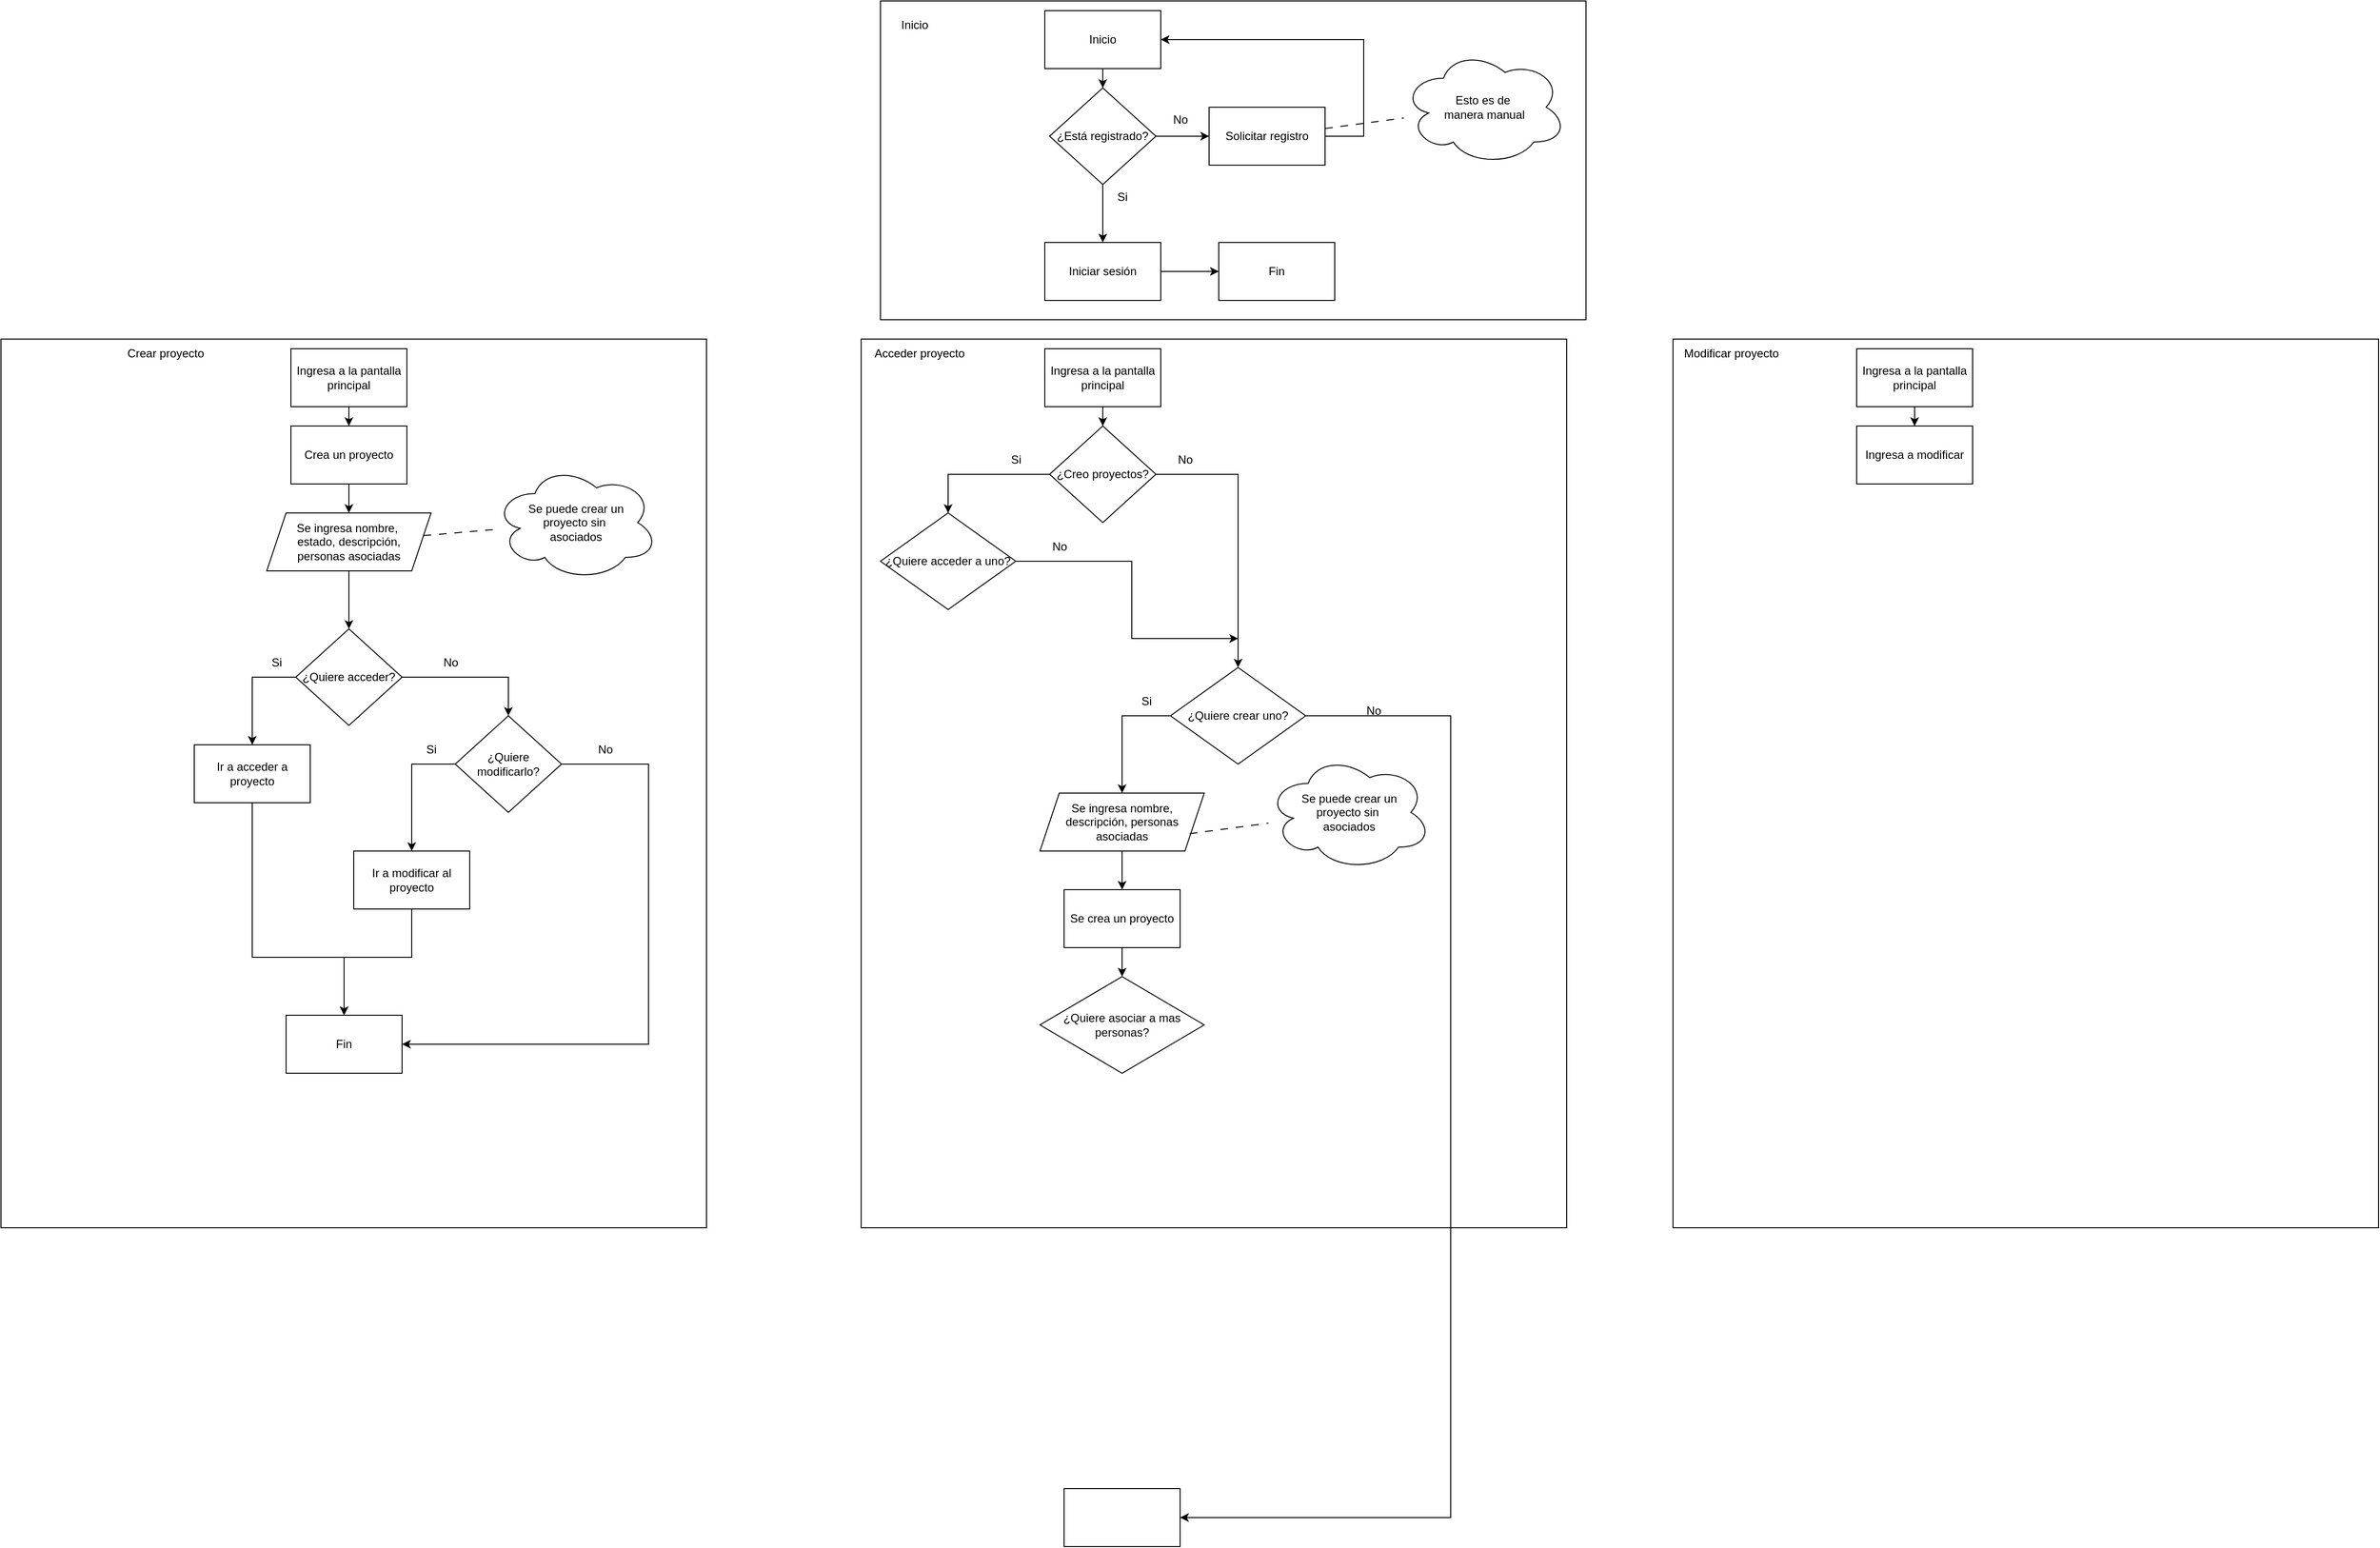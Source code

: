 <mxfile version="24.7.12">
  <diagram name="Página-1" id="vTEMQxeILdBno_CAV8bY">
    <mxGraphModel dx="4027" dy="1331" grid="1" gridSize="10" guides="1" tooltips="1" connect="1" arrows="1" fold="1" page="1" pageScale="1" pageWidth="827" pageHeight="1169" math="0" shadow="0">
      <root>
        <mxCell id="0" />
        <mxCell id="1" parent="0" />
        <mxCell id="zVMPEPncNIv1yJdI04NN-83" value="" style="rounded=0;whiteSpace=wrap;html=1;" vertex="1" parent="1">
          <mxGeometry x="-760" y="360" width="730" height="920" as="geometry" />
        </mxCell>
        <mxCell id="zVMPEPncNIv1yJdI04NN-58" value="" style="rounded=0;whiteSpace=wrap;html=1;" vertex="1" parent="1">
          <mxGeometry x="130" y="360" width="730" height="920" as="geometry" />
        </mxCell>
        <mxCell id="zVMPEPncNIv1yJdI04NN-52" value="" style="rounded=0;whiteSpace=wrap;html=1;" vertex="1" parent="1">
          <mxGeometry x="150" y="10" width="730" height="330" as="geometry" />
        </mxCell>
        <mxCell id="zVMPEPncNIv1yJdI04NN-6" style="edgeStyle=orthogonalEdgeStyle;rounded=0;orthogonalLoop=1;jettySize=auto;html=1;" edge="1" parent="1" source="zVMPEPncNIv1yJdI04NN-1" target="zVMPEPncNIv1yJdI04NN-5">
          <mxGeometry relative="1" as="geometry" />
        </mxCell>
        <mxCell id="zVMPEPncNIv1yJdI04NN-1" value="Inicio" style="whiteSpace=wrap;html=1;" vertex="1" parent="1">
          <mxGeometry x="320" y="20" width="120" height="60" as="geometry" />
        </mxCell>
        <mxCell id="zVMPEPncNIv1yJdI04NN-126" style="edgeStyle=orthogonalEdgeStyle;rounded=0;orthogonalLoop=1;jettySize=auto;html=1;entryX=0;entryY=0.5;entryDx=0;entryDy=0;" edge="1" parent="1" source="zVMPEPncNIv1yJdI04NN-3" target="zVMPEPncNIv1yJdI04NN-125">
          <mxGeometry relative="1" as="geometry" />
        </mxCell>
        <mxCell id="zVMPEPncNIv1yJdI04NN-3" value="Iniciar sesión" style="whiteSpace=wrap;html=1;" vertex="1" parent="1">
          <mxGeometry x="320" y="260" width="120" height="60" as="geometry" />
        </mxCell>
        <mxCell id="zVMPEPncNIv1yJdI04NN-7" style="edgeStyle=orthogonalEdgeStyle;rounded=0;orthogonalLoop=1;jettySize=auto;html=1;" edge="1" parent="1" source="zVMPEPncNIv1yJdI04NN-5" target="zVMPEPncNIv1yJdI04NN-3">
          <mxGeometry relative="1" as="geometry" />
        </mxCell>
        <mxCell id="zVMPEPncNIv1yJdI04NN-10" style="edgeStyle=orthogonalEdgeStyle;rounded=0;orthogonalLoop=1;jettySize=auto;html=1;entryX=0;entryY=0.5;entryDx=0;entryDy=0;" edge="1" parent="1" source="zVMPEPncNIv1yJdI04NN-5" target="zVMPEPncNIv1yJdI04NN-9">
          <mxGeometry relative="1" as="geometry" />
        </mxCell>
        <mxCell id="zVMPEPncNIv1yJdI04NN-5" value="¿Está registrado?" style="rhombus;whiteSpace=wrap;html=1;" vertex="1" parent="1">
          <mxGeometry x="325" y="100" width="110" height="100" as="geometry" />
        </mxCell>
        <mxCell id="zVMPEPncNIv1yJdI04NN-8" value="Si" style="text;html=1;align=center;verticalAlign=middle;resizable=0;points=[];autosize=1;strokeColor=none;fillColor=none;" vertex="1" parent="1">
          <mxGeometry x="385" y="198" width="30" height="30" as="geometry" />
        </mxCell>
        <mxCell id="zVMPEPncNIv1yJdI04NN-13" style="edgeStyle=orthogonalEdgeStyle;rounded=0;orthogonalLoop=1;jettySize=auto;html=1;entryX=1;entryY=0.5;entryDx=0;entryDy=0;" edge="1" parent="1" source="zVMPEPncNIv1yJdI04NN-9" target="zVMPEPncNIv1yJdI04NN-1">
          <mxGeometry relative="1" as="geometry">
            <Array as="points">
              <mxPoint x="650" y="150" />
              <mxPoint x="650" y="50" />
            </Array>
          </mxGeometry>
        </mxCell>
        <mxCell id="zVMPEPncNIv1yJdI04NN-16" style="rounded=0;orthogonalLoop=1;jettySize=auto;html=1;endArrow=none;endFill=0;dashed=1;dashPattern=8 8;" edge="1" parent="1" source="zVMPEPncNIv1yJdI04NN-9" target="zVMPEPncNIv1yJdI04NN-14">
          <mxGeometry relative="1" as="geometry" />
        </mxCell>
        <mxCell id="zVMPEPncNIv1yJdI04NN-9" value="Solicitar registro" style="whiteSpace=wrap;html=1;" vertex="1" parent="1">
          <mxGeometry x="490" y="120" width="120" height="60" as="geometry" />
        </mxCell>
        <mxCell id="zVMPEPncNIv1yJdI04NN-11" value="No" style="text;html=1;align=center;verticalAlign=middle;resizable=0;points=[];autosize=1;strokeColor=none;fillColor=none;" vertex="1" parent="1">
          <mxGeometry x="440" y="118" width="40" height="30" as="geometry" />
        </mxCell>
        <mxCell id="zVMPEPncNIv1yJdI04NN-14" value="Esto es de&amp;nbsp;&lt;div&gt;manera manual&lt;/div&gt;" style="ellipse;shape=cloud;whiteSpace=wrap;html=1;" vertex="1" parent="1">
          <mxGeometry x="690" y="60" width="170" height="120" as="geometry" />
        </mxCell>
        <mxCell id="zVMPEPncNIv1yJdI04NN-24" style="edgeStyle=orthogonalEdgeStyle;rounded=0;orthogonalLoop=1;jettySize=auto;html=1;entryX=0.5;entryY=0;entryDx=0;entryDy=0;" edge="1" parent="1" source="zVMPEPncNIv1yJdI04NN-18" target="zVMPEPncNIv1yJdI04NN-23">
          <mxGeometry relative="1" as="geometry" />
        </mxCell>
        <mxCell id="zVMPEPncNIv1yJdI04NN-18" value="Ingresa a la pantalla principal" style="whiteSpace=wrap;html=1;" vertex="1" parent="1">
          <mxGeometry x="320" y="370" width="120" height="60" as="geometry" />
        </mxCell>
        <mxCell id="zVMPEPncNIv1yJdI04NN-28" style="edgeStyle=orthogonalEdgeStyle;rounded=0;orthogonalLoop=1;jettySize=auto;html=1;entryX=0.5;entryY=0;entryDx=0;entryDy=0;" edge="1" parent="1" source="zVMPEPncNIv1yJdI04NN-23" target="zVMPEPncNIv1yJdI04NN-26">
          <mxGeometry relative="1" as="geometry" />
        </mxCell>
        <mxCell id="zVMPEPncNIv1yJdI04NN-47" style="edgeStyle=orthogonalEdgeStyle;rounded=0;orthogonalLoop=1;jettySize=auto;html=1;entryX=0.5;entryY=0;entryDx=0;entryDy=0;" edge="1" parent="1" source="zVMPEPncNIv1yJdI04NN-23" target="zVMPEPncNIv1yJdI04NN-45">
          <mxGeometry relative="1" as="geometry" />
        </mxCell>
        <mxCell id="zVMPEPncNIv1yJdI04NN-23" value="¿Creo proyectos?" style="rhombus;whiteSpace=wrap;html=1;" vertex="1" parent="1">
          <mxGeometry x="325" y="450" width="110" height="100" as="geometry" />
        </mxCell>
        <mxCell id="zVMPEPncNIv1yJdI04NN-30" style="edgeStyle=orthogonalEdgeStyle;rounded=0;orthogonalLoop=1;jettySize=auto;html=1;entryX=1;entryY=0.5;entryDx=0;entryDy=0;" edge="1" parent="1" source="zVMPEPncNIv1yJdI04NN-26">
          <mxGeometry relative="1" as="geometry">
            <mxPoint x="460" y="1580" as="targetPoint" />
            <Array as="points">
              <mxPoint x="740" y="750" />
              <mxPoint x="740" y="1580" />
            </Array>
          </mxGeometry>
        </mxCell>
        <mxCell id="zVMPEPncNIv1yJdI04NN-34" style="edgeStyle=orthogonalEdgeStyle;rounded=0;orthogonalLoop=1;jettySize=auto;html=1;entryX=0.5;entryY=0;entryDx=0;entryDy=0;" edge="1" parent="1" source="zVMPEPncNIv1yJdI04NN-26" target="zVMPEPncNIv1yJdI04NN-33">
          <mxGeometry relative="1" as="geometry">
            <Array as="points">
              <mxPoint x="400" y="750" />
            </Array>
          </mxGeometry>
        </mxCell>
        <mxCell id="zVMPEPncNIv1yJdI04NN-26" value="¿Quiere crear uno?" style="rhombus;whiteSpace=wrap;html=1;" vertex="1" parent="1">
          <mxGeometry x="450" y="700" width="140" height="100" as="geometry" />
        </mxCell>
        <mxCell id="zVMPEPncNIv1yJdI04NN-27" value="" style="whiteSpace=wrap;html=1;" vertex="1" parent="1">
          <mxGeometry x="340" y="1550" width="120" height="60" as="geometry" />
        </mxCell>
        <mxCell id="zVMPEPncNIv1yJdI04NN-29" value="No" style="text;html=1;align=center;verticalAlign=middle;resizable=0;points=[];autosize=1;strokeColor=none;fillColor=none;" vertex="1" parent="1">
          <mxGeometry x="445" y="470" width="40" height="30" as="geometry" />
        </mxCell>
        <mxCell id="zVMPEPncNIv1yJdI04NN-31" value="No" style="text;html=1;align=center;verticalAlign=middle;resizable=0;points=[];autosize=1;strokeColor=none;fillColor=none;" vertex="1" parent="1">
          <mxGeometry x="640" y="730" width="40" height="30" as="geometry" />
        </mxCell>
        <mxCell id="zVMPEPncNIv1yJdI04NN-41" style="edgeStyle=orthogonalEdgeStyle;rounded=0;orthogonalLoop=1;jettySize=auto;html=1;entryX=0.5;entryY=0;entryDx=0;entryDy=0;" edge="1" parent="1" source="zVMPEPncNIv1yJdI04NN-33" target="zVMPEPncNIv1yJdI04NN-40">
          <mxGeometry relative="1" as="geometry" />
        </mxCell>
        <mxCell id="zVMPEPncNIv1yJdI04NN-33" value="Se ingresa nombre, descripción, personas asociadas" style="shape=parallelogram;perimeter=parallelogramPerimeter;whiteSpace=wrap;html=1;fixedSize=1;" vertex="1" parent="1">
          <mxGeometry x="315" y="830" width="170" height="60" as="geometry" />
        </mxCell>
        <mxCell id="zVMPEPncNIv1yJdI04NN-35" value="Si" style="text;html=1;align=center;verticalAlign=middle;resizable=0;points=[];autosize=1;strokeColor=none;fillColor=none;" vertex="1" parent="1">
          <mxGeometry x="410" y="720" width="30" height="30" as="geometry" />
        </mxCell>
        <mxCell id="zVMPEPncNIv1yJdI04NN-40" value="Se crea un proyecto" style="whiteSpace=wrap;html=1;" vertex="1" parent="1">
          <mxGeometry x="340" y="930" width="120" height="60" as="geometry" />
        </mxCell>
        <mxCell id="zVMPEPncNIv1yJdI04NN-42" style="rounded=0;orthogonalLoop=1;jettySize=auto;html=1;endArrow=none;endFill=0;dashed=1;dashPattern=8 8;" edge="1" parent="1" target="zVMPEPncNIv1yJdI04NN-43">
          <mxGeometry relative="1" as="geometry">
            <mxPoint x="470" y="872" as="sourcePoint" />
          </mxGeometry>
        </mxCell>
        <mxCell id="zVMPEPncNIv1yJdI04NN-43" value="Se puede crear un&lt;div&gt;proyecto sin&amp;nbsp;&lt;/div&gt;&lt;div&gt;asociados&lt;/div&gt;" style="ellipse;shape=cloud;whiteSpace=wrap;html=1;" vertex="1" parent="1">
          <mxGeometry x="550" y="790" width="170" height="120" as="geometry" />
        </mxCell>
        <mxCell id="zVMPEPncNIv1yJdI04NN-44" value="¿Quiere asociar a mas personas?" style="rhombus;whiteSpace=wrap;html=1;" vertex="1" parent="1">
          <mxGeometry x="315" y="1020" width="170" height="100" as="geometry" />
        </mxCell>
        <mxCell id="zVMPEPncNIv1yJdI04NN-46" style="edgeStyle=orthogonalEdgeStyle;rounded=0;orthogonalLoop=1;jettySize=auto;html=1;" edge="1" parent="1" source="zVMPEPncNIv1yJdI04NN-45">
          <mxGeometry relative="1" as="geometry">
            <mxPoint x="520" y="670" as="targetPoint" />
            <Array as="points">
              <mxPoint x="410" y="590" />
              <mxPoint x="410" y="670" />
            </Array>
          </mxGeometry>
        </mxCell>
        <mxCell id="zVMPEPncNIv1yJdI04NN-45" value="¿Quiere acceder a uno?" style="rhombus;whiteSpace=wrap;html=1;" vertex="1" parent="1">
          <mxGeometry x="150" y="540" width="140" height="100" as="geometry" />
        </mxCell>
        <mxCell id="zVMPEPncNIv1yJdI04NN-48" value="Si" style="text;html=1;align=center;verticalAlign=middle;resizable=0;points=[];autosize=1;strokeColor=none;fillColor=none;" vertex="1" parent="1">
          <mxGeometry x="275" y="470" width="30" height="30" as="geometry" />
        </mxCell>
        <mxCell id="zVMPEPncNIv1yJdI04NN-49" value="No" style="text;html=1;align=center;verticalAlign=middle;resizable=0;points=[];autosize=1;strokeColor=none;fillColor=none;" vertex="1" parent="1">
          <mxGeometry x="315" y="560" width="40" height="30" as="geometry" />
        </mxCell>
        <mxCell id="zVMPEPncNIv1yJdI04NN-50" style="edgeStyle=orthogonalEdgeStyle;rounded=0;orthogonalLoop=1;jettySize=auto;html=1;entryX=0.5;entryY=0;entryDx=0;entryDy=0;" edge="1" parent="1" source="zVMPEPncNIv1yJdI04NN-40" target="zVMPEPncNIv1yJdI04NN-44">
          <mxGeometry relative="1" as="geometry" />
        </mxCell>
        <mxCell id="zVMPEPncNIv1yJdI04NN-53" value="Inicio" style="text;html=1;align=center;verticalAlign=middle;resizable=0;points=[];autosize=1;strokeColor=none;fillColor=none;" vertex="1" parent="1">
          <mxGeometry x="160" y="20" width="50" height="30" as="geometry" />
        </mxCell>
        <mxCell id="zVMPEPncNIv1yJdI04NN-59" value="Acceder proyecto" style="text;html=1;align=center;verticalAlign=middle;resizable=0;points=[];autosize=1;strokeColor=none;fillColor=none;" vertex="1" parent="1">
          <mxGeometry x="130" y="360" width="120" height="30" as="geometry" />
        </mxCell>
        <mxCell id="zVMPEPncNIv1yJdI04NN-60" value="" style="rounded=0;whiteSpace=wrap;html=1;" vertex="1" parent="1">
          <mxGeometry x="970" y="360" width="730" height="920" as="geometry" />
        </mxCell>
        <mxCell id="zVMPEPncNIv1yJdI04NN-61" style="edgeStyle=orthogonalEdgeStyle;rounded=0;orthogonalLoop=1;jettySize=auto;html=1;entryX=0.5;entryY=0;entryDx=0;entryDy=0;" edge="1" parent="1" source="zVMPEPncNIv1yJdI04NN-62">
          <mxGeometry relative="1" as="geometry">
            <mxPoint x="1220" y="450" as="targetPoint" />
          </mxGeometry>
        </mxCell>
        <mxCell id="zVMPEPncNIv1yJdI04NN-62" value="Ingresa a la pantalla principal" style="whiteSpace=wrap;html=1;" vertex="1" parent="1">
          <mxGeometry x="1160" y="370" width="120" height="60" as="geometry" />
        </mxCell>
        <mxCell id="zVMPEPncNIv1yJdI04NN-82" value="Modificar proyecto" style="text;html=1;align=center;verticalAlign=middle;resizable=0;points=[];autosize=1;strokeColor=none;fillColor=none;" vertex="1" parent="1">
          <mxGeometry x="970" y="360" width="120" height="30" as="geometry" />
        </mxCell>
        <mxCell id="zVMPEPncNIv1yJdI04NN-84" style="edgeStyle=orthogonalEdgeStyle;rounded=0;orthogonalLoop=1;jettySize=auto;html=1;entryX=0.5;entryY=0;entryDx=0;entryDy=0;" edge="1" parent="1" source="zVMPEPncNIv1yJdI04NN-85">
          <mxGeometry relative="1" as="geometry">
            <mxPoint x="-400" y="450" as="targetPoint" />
          </mxGeometry>
        </mxCell>
        <mxCell id="zVMPEPncNIv1yJdI04NN-85" value="Ingresa a la pantalla principal" style="whiteSpace=wrap;html=1;" vertex="1" parent="1">
          <mxGeometry x="-460" y="370" width="120" height="60" as="geometry" />
        </mxCell>
        <mxCell id="zVMPEPncNIv1yJdI04NN-106" value="Crear proyecto" style="text;html=1;align=center;verticalAlign=middle;resizable=0;points=[];autosize=1;strokeColor=none;fillColor=none;" vertex="1" parent="1">
          <mxGeometry x="-640" y="360" width="100" height="30" as="geometry" />
        </mxCell>
        <mxCell id="zVMPEPncNIv1yJdI04NN-111" style="edgeStyle=orthogonalEdgeStyle;rounded=0;orthogonalLoop=1;jettySize=auto;html=1;entryX=0.5;entryY=0;entryDx=0;entryDy=0;" edge="1" parent="1" source="zVMPEPncNIv1yJdI04NN-109">
          <mxGeometry relative="1" as="geometry">
            <mxPoint x="-400" y="540" as="targetPoint" />
          </mxGeometry>
        </mxCell>
        <mxCell id="zVMPEPncNIv1yJdI04NN-109" value="Crea un proyecto" style="whiteSpace=wrap;html=1;" vertex="1" parent="1">
          <mxGeometry x="-460" y="450" width="120" height="60" as="geometry" />
        </mxCell>
        <mxCell id="zVMPEPncNIv1yJdI04NN-116" style="edgeStyle=orthogonalEdgeStyle;rounded=0;orthogonalLoop=1;jettySize=auto;html=1;entryX=0.5;entryY=0;entryDx=0;entryDy=0;" edge="1" parent="1" source="zVMPEPncNIv1yJdI04NN-112" target="zVMPEPncNIv1yJdI04NN-115">
          <mxGeometry relative="1" as="geometry" />
        </mxCell>
        <mxCell id="zVMPEPncNIv1yJdI04NN-112" value="Se ingresa nombre,&amp;nbsp;&lt;div&gt;estado, descripción,&lt;/div&gt;&lt;div&gt;&lt;div&gt;personas asociadas&lt;/div&gt;&lt;/div&gt;" style="shape=parallelogram;perimeter=parallelogramPerimeter;whiteSpace=wrap;html=1;fixedSize=1;" vertex="1" parent="1">
          <mxGeometry x="-485" y="540" width="170" height="60" as="geometry" />
        </mxCell>
        <mxCell id="zVMPEPncNIv1yJdI04NN-113" style="rounded=0;orthogonalLoop=1;jettySize=auto;html=1;endArrow=none;endFill=0;dashed=1;dashPattern=8 8;" edge="1" parent="1" target="zVMPEPncNIv1yJdI04NN-114" source="zVMPEPncNIv1yJdI04NN-112">
          <mxGeometry relative="1" as="geometry">
            <mxPoint x="-330" y="572" as="sourcePoint" />
          </mxGeometry>
        </mxCell>
        <mxCell id="zVMPEPncNIv1yJdI04NN-114" value="Se puede crear un&lt;div&gt;proyecto sin&amp;nbsp;&lt;/div&gt;&lt;div&gt;asociados&lt;/div&gt;" style="ellipse;shape=cloud;whiteSpace=wrap;html=1;" vertex="1" parent="1">
          <mxGeometry x="-250" y="490" width="170" height="120" as="geometry" />
        </mxCell>
        <mxCell id="zVMPEPncNIv1yJdI04NN-118" style="edgeStyle=orthogonalEdgeStyle;rounded=0;orthogonalLoop=1;jettySize=auto;html=1;entryX=0.5;entryY=0;entryDx=0;entryDy=0;" edge="1" parent="1" source="zVMPEPncNIv1yJdI04NN-115" target="zVMPEPncNIv1yJdI04NN-117">
          <mxGeometry relative="1" as="geometry">
            <Array as="points">
              <mxPoint x="-500" y="710" />
            </Array>
          </mxGeometry>
        </mxCell>
        <mxCell id="zVMPEPncNIv1yJdI04NN-123" style="edgeStyle=orthogonalEdgeStyle;rounded=0;orthogonalLoop=1;jettySize=auto;html=1;entryX=0.5;entryY=0;entryDx=0;entryDy=0;" edge="1" parent="1" source="zVMPEPncNIv1yJdI04NN-115" target="zVMPEPncNIv1yJdI04NN-122">
          <mxGeometry relative="1" as="geometry" />
        </mxCell>
        <mxCell id="zVMPEPncNIv1yJdI04NN-115" value="¿Quiere acceder?" style="rhombus;whiteSpace=wrap;html=1;" vertex="1" parent="1">
          <mxGeometry x="-455" y="660" width="110" height="100" as="geometry" />
        </mxCell>
        <mxCell id="zVMPEPncNIv1yJdI04NN-132" style="edgeStyle=orthogonalEdgeStyle;rounded=0;orthogonalLoop=1;jettySize=auto;html=1;entryX=0.5;entryY=0;entryDx=0;entryDy=0;" edge="1" parent="1" source="zVMPEPncNIv1yJdI04NN-117" target="zVMPEPncNIv1yJdI04NN-129">
          <mxGeometry relative="1" as="geometry">
            <Array as="points">
              <mxPoint x="-500" y="1000" />
              <mxPoint x="-405" y="1000" />
            </Array>
          </mxGeometry>
        </mxCell>
        <mxCell id="zVMPEPncNIv1yJdI04NN-117" value="Ir a acceder a proyecto" style="whiteSpace=wrap;html=1;" vertex="1" parent="1">
          <mxGeometry x="-560" y="780" width="120" height="60" as="geometry" />
        </mxCell>
        <mxCell id="zVMPEPncNIv1yJdI04NN-120" value="Si" style="text;html=1;align=center;verticalAlign=middle;resizable=0;points=[];autosize=1;strokeColor=none;fillColor=none;" vertex="1" parent="1">
          <mxGeometry x="-490" y="680" width="30" height="30" as="geometry" />
        </mxCell>
        <mxCell id="zVMPEPncNIv1yJdI04NN-131" style="edgeStyle=orthogonalEdgeStyle;rounded=0;orthogonalLoop=1;jettySize=auto;html=1;" edge="1" parent="1" source="zVMPEPncNIv1yJdI04NN-121" target="zVMPEPncNIv1yJdI04NN-129">
          <mxGeometry relative="1" as="geometry">
            <Array as="points">
              <mxPoint x="-335" y="1000" />
              <mxPoint x="-405" y="1000" />
            </Array>
          </mxGeometry>
        </mxCell>
        <mxCell id="zVMPEPncNIv1yJdI04NN-121" value="Ir a modificar al proyecto" style="whiteSpace=wrap;html=1;" vertex="1" parent="1">
          <mxGeometry x="-395" y="890" width="120" height="60" as="geometry" />
        </mxCell>
        <mxCell id="zVMPEPncNIv1yJdI04NN-128" style="edgeStyle=orthogonalEdgeStyle;rounded=0;orthogonalLoop=1;jettySize=auto;html=1;" edge="1" parent="1" source="zVMPEPncNIv1yJdI04NN-122" target="zVMPEPncNIv1yJdI04NN-121">
          <mxGeometry relative="1" as="geometry">
            <Array as="points">
              <mxPoint x="-335" y="800" />
            </Array>
          </mxGeometry>
        </mxCell>
        <mxCell id="zVMPEPncNIv1yJdI04NN-130" style="edgeStyle=orthogonalEdgeStyle;rounded=0;orthogonalLoop=1;jettySize=auto;html=1;entryX=1;entryY=0.5;entryDx=0;entryDy=0;" edge="1" parent="1" source="zVMPEPncNIv1yJdI04NN-122" target="zVMPEPncNIv1yJdI04NN-129">
          <mxGeometry relative="1" as="geometry">
            <Array as="points">
              <mxPoint x="-90" y="800" />
              <mxPoint x="-90" y="1090" />
            </Array>
          </mxGeometry>
        </mxCell>
        <mxCell id="zVMPEPncNIv1yJdI04NN-122" value="¿Quiere modificarlo?" style="rhombus;whiteSpace=wrap;html=1;" vertex="1" parent="1">
          <mxGeometry x="-290" y="750" width="110" height="100" as="geometry" />
        </mxCell>
        <mxCell id="zVMPEPncNIv1yJdI04NN-125" value="Fin" style="whiteSpace=wrap;html=1;" vertex="1" parent="1">
          <mxGeometry x="500" y="260" width="120" height="60" as="geometry" />
        </mxCell>
        <mxCell id="zVMPEPncNIv1yJdI04NN-127" value="No" style="text;html=1;align=center;verticalAlign=middle;resizable=0;points=[];autosize=1;strokeColor=none;fillColor=none;" vertex="1" parent="1">
          <mxGeometry x="-315" y="680" width="40" height="30" as="geometry" />
        </mxCell>
        <mxCell id="zVMPEPncNIv1yJdI04NN-129" value="Fin" style="whiteSpace=wrap;html=1;" vertex="1" parent="1">
          <mxGeometry x="-465" y="1060" width="120" height="60" as="geometry" />
        </mxCell>
        <mxCell id="zVMPEPncNIv1yJdI04NN-133" value="Si" style="text;html=1;align=center;verticalAlign=middle;resizable=0;points=[];autosize=1;strokeColor=none;fillColor=none;" vertex="1" parent="1">
          <mxGeometry x="-330" y="770" width="30" height="30" as="geometry" />
        </mxCell>
        <mxCell id="zVMPEPncNIv1yJdI04NN-134" value="No" style="text;html=1;align=center;verticalAlign=middle;resizable=0;points=[];autosize=1;strokeColor=none;fillColor=none;" vertex="1" parent="1">
          <mxGeometry x="-155" y="770" width="40" height="30" as="geometry" />
        </mxCell>
        <mxCell id="zVMPEPncNIv1yJdI04NN-135" value="Ingresa a modificar" style="whiteSpace=wrap;html=1;" vertex="1" parent="1">
          <mxGeometry x="1160" y="450" width="120" height="60" as="geometry" />
        </mxCell>
      </root>
    </mxGraphModel>
  </diagram>
</mxfile>

